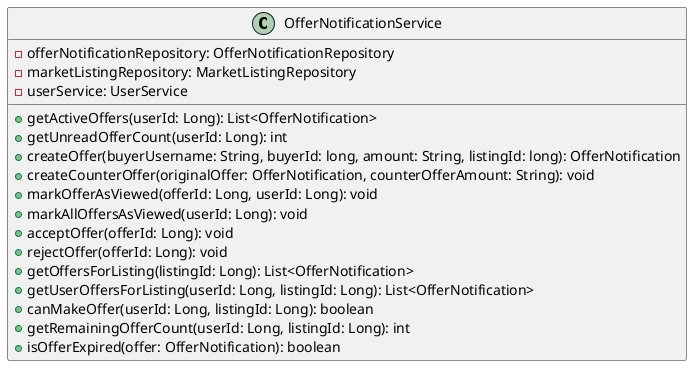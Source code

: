 @startuml
class OfferNotificationService [[java:edu.sru.cpsc.webshopping.service.OfferNotificationService]] {
	-offerNotificationRepository: OfferNotificationRepository
	-marketListingRepository: MarketListingRepository
	-userService: UserService
	+getActiveOffers(userId: Long): List<OfferNotification>
	+getUnreadOfferCount(userId: Long): int
	+createOffer(buyerUsername: String, buyerId: long, amount: String, listingId: long): OfferNotification
	+createCounterOffer(originalOffer: OfferNotification, counterOfferAmount: String): void
	+markOfferAsViewed(offerId: Long, userId: Long): void
	+markAllOffersAsViewed(userId: Long): void
	+acceptOffer(offerId: Long): void
	+rejectOffer(offerId: Long): void
	+getOffersForListing(listingId: Long): List<OfferNotification>
	+getUserOffersForListing(userId: Long, listingId: Long): List<OfferNotification>
	+canMakeOffer(userId: Long, listingId: Long): boolean
	+getRemainingOfferCount(userId: Long, listingId: Long): int
	+isOfferExpired(offer: OfferNotification): boolean
}
@enduml